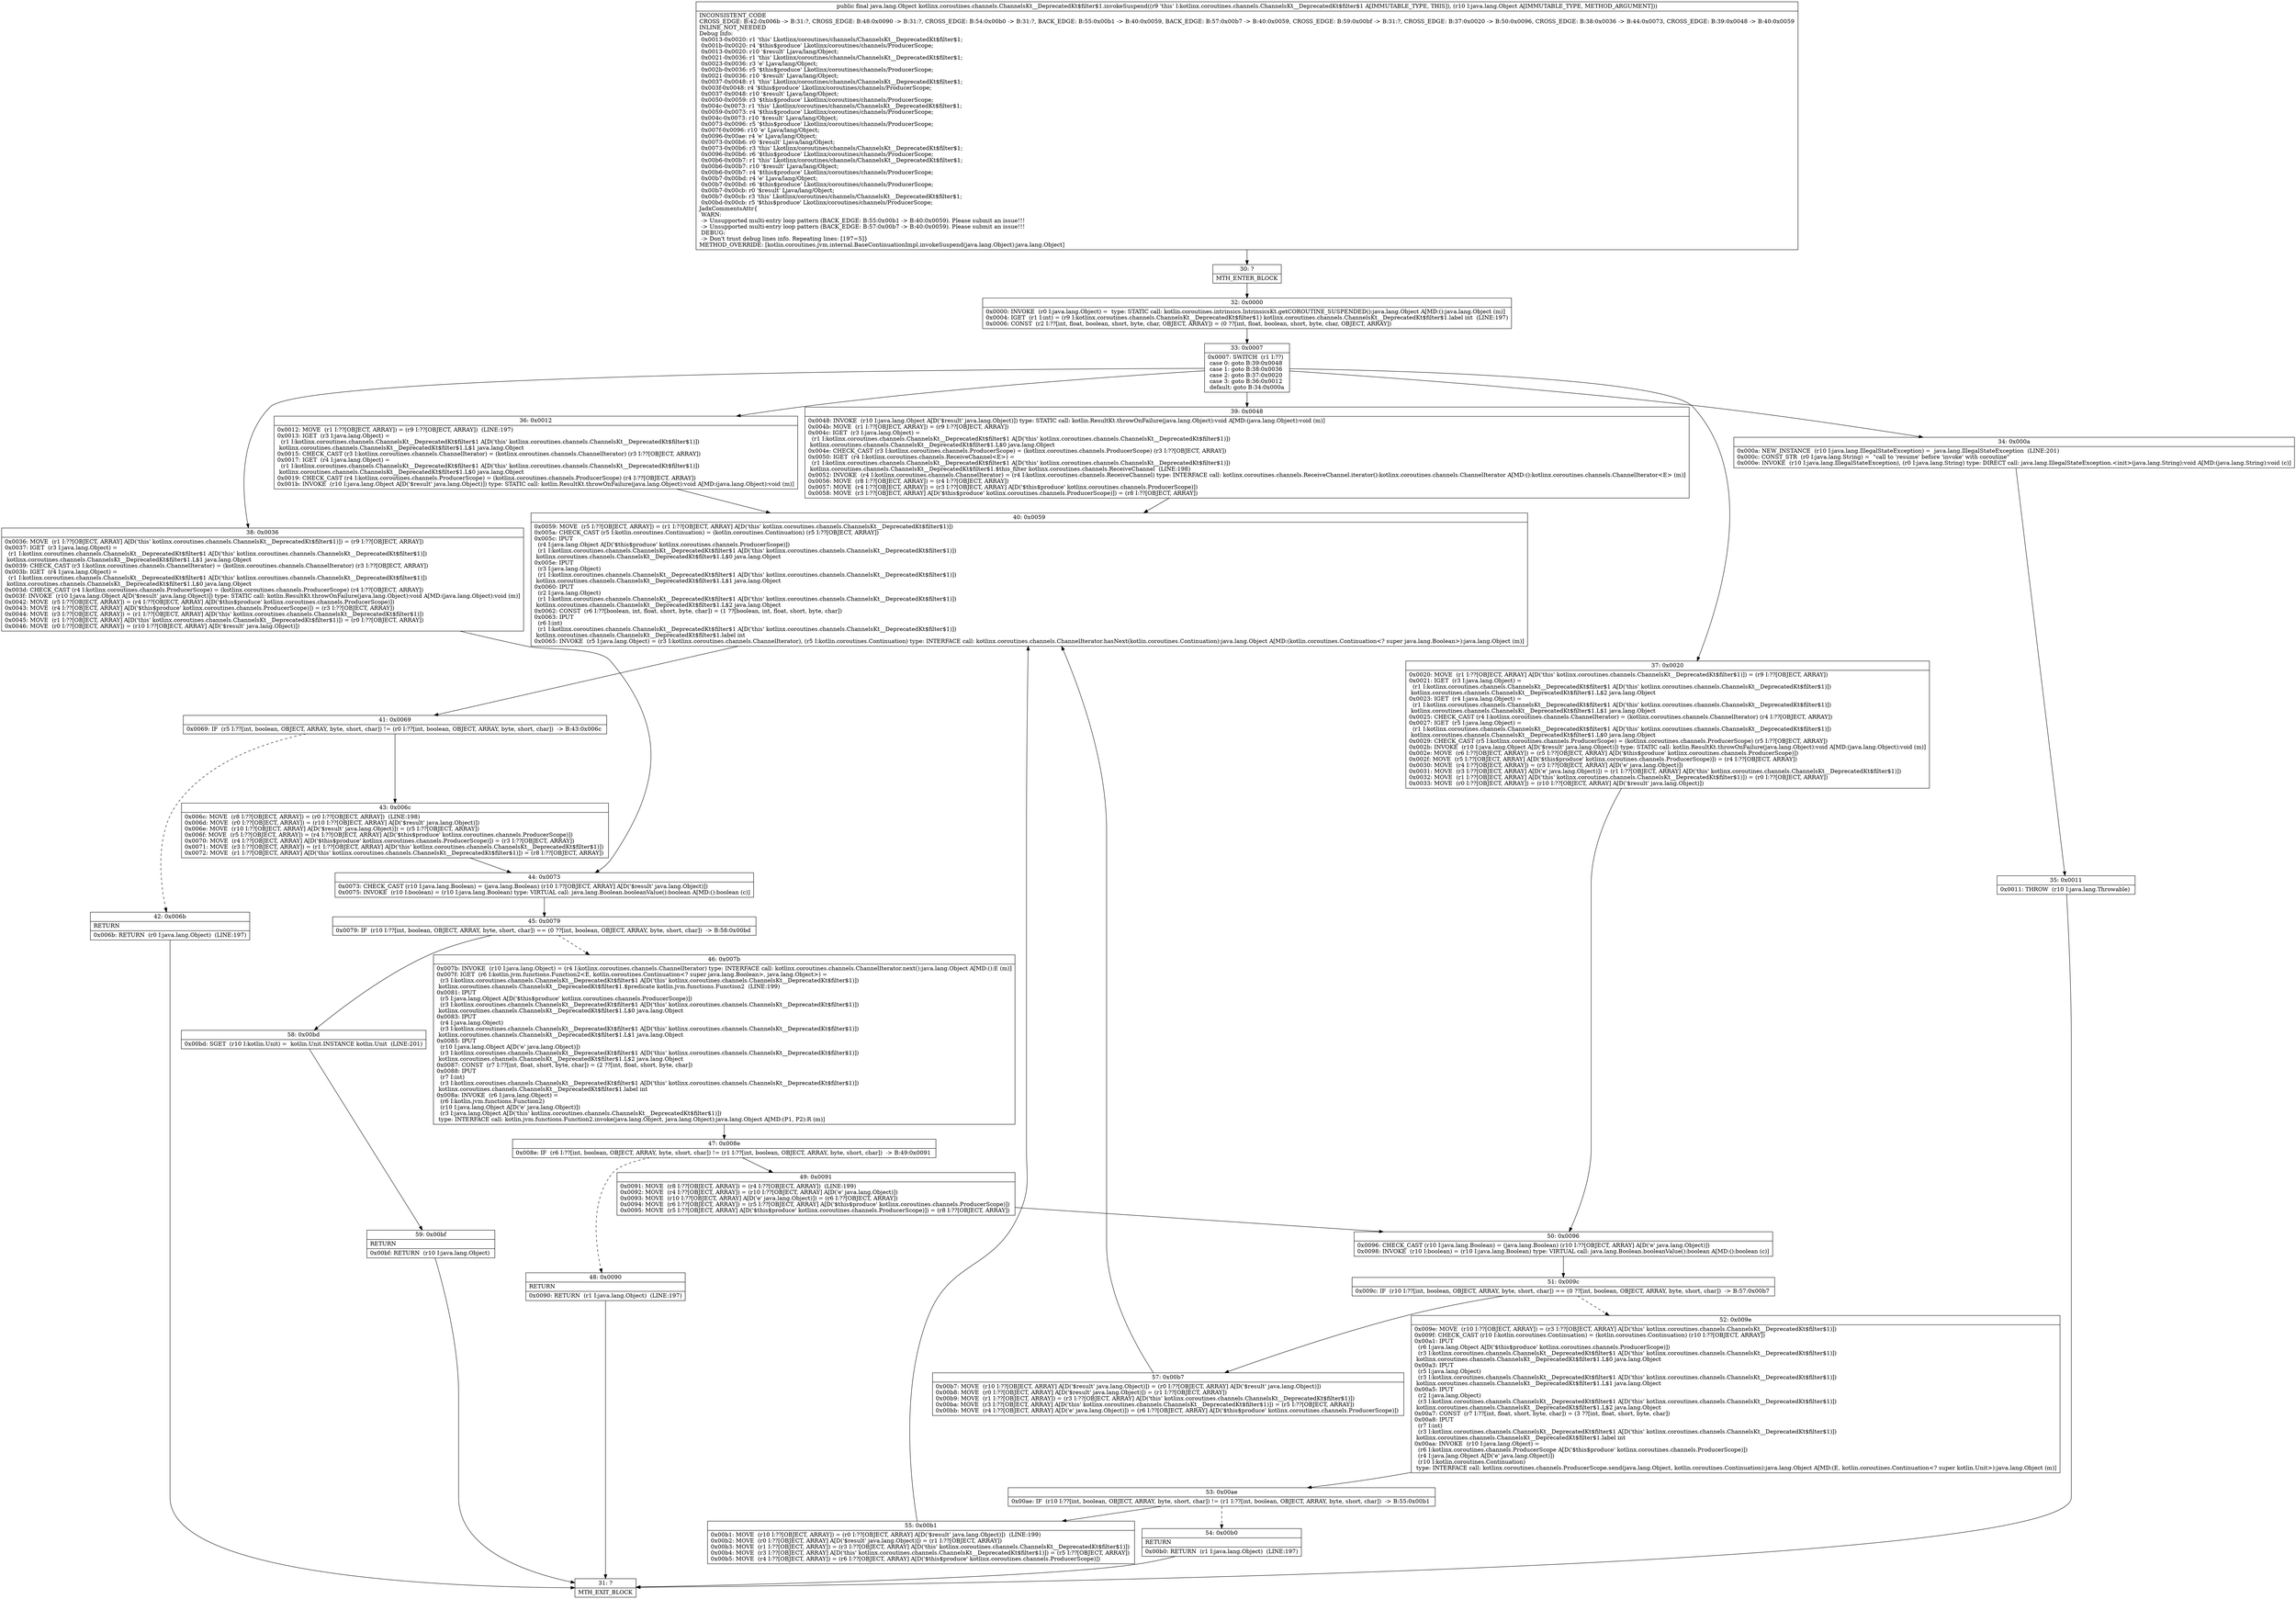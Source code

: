 digraph "CFG forkotlinx.coroutines.channels.ChannelsKt__DeprecatedKt$filter$1.invokeSuspend(Ljava\/lang\/Object;)Ljava\/lang\/Object;" {
Node_30 [shape=record,label="{30\:\ ?|MTH_ENTER_BLOCK\l}"];
Node_32 [shape=record,label="{32\:\ 0x0000|0x0000: INVOKE  (r0 I:java.lang.Object) =  type: STATIC call: kotlin.coroutines.intrinsics.IntrinsicsKt.getCOROUTINE_SUSPENDED():java.lang.Object A[MD:():java.lang.Object (m)]\l0x0004: IGET  (r1 I:int) = (r9 I:kotlinx.coroutines.channels.ChannelsKt__DeprecatedKt$filter$1) kotlinx.coroutines.channels.ChannelsKt__DeprecatedKt$filter$1.label int  (LINE:197)\l0x0006: CONST  (r2 I:??[int, float, boolean, short, byte, char, OBJECT, ARRAY]) = (0 ??[int, float, boolean, short, byte, char, OBJECT, ARRAY]) \l}"];
Node_33 [shape=record,label="{33\:\ 0x0007|0x0007: SWITCH  (r1 I:??)\l case 0: goto B:39:0x0048\l case 1: goto B:38:0x0036\l case 2: goto B:37:0x0020\l case 3: goto B:36:0x0012\l default: goto B:34:0x000a \l}"];
Node_34 [shape=record,label="{34\:\ 0x000a|0x000a: NEW_INSTANCE  (r10 I:java.lang.IllegalStateException) =  java.lang.IllegalStateException  (LINE:201)\l0x000c: CONST_STR  (r0 I:java.lang.String) =  \"call to 'resume' before 'invoke' with coroutine\" \l0x000e: INVOKE  (r10 I:java.lang.IllegalStateException), (r0 I:java.lang.String) type: DIRECT call: java.lang.IllegalStateException.\<init\>(java.lang.String):void A[MD:(java.lang.String):void (c)]\l}"];
Node_35 [shape=record,label="{35\:\ 0x0011|0x0011: THROW  (r10 I:java.lang.Throwable) \l}"];
Node_31 [shape=record,label="{31\:\ ?|MTH_EXIT_BLOCK\l}"];
Node_36 [shape=record,label="{36\:\ 0x0012|0x0012: MOVE  (r1 I:??[OBJECT, ARRAY]) = (r9 I:??[OBJECT, ARRAY])  (LINE:197)\l0x0013: IGET  (r3 I:java.lang.Object) = \l  (r1 I:kotlinx.coroutines.channels.ChannelsKt__DeprecatedKt$filter$1 A[D('this' kotlinx.coroutines.channels.ChannelsKt__DeprecatedKt$filter$1)])\l kotlinx.coroutines.channels.ChannelsKt__DeprecatedKt$filter$1.L$1 java.lang.Object \l0x0015: CHECK_CAST (r3 I:kotlinx.coroutines.channels.ChannelIterator) = (kotlinx.coroutines.channels.ChannelIterator) (r3 I:??[OBJECT, ARRAY]) \l0x0017: IGET  (r4 I:java.lang.Object) = \l  (r1 I:kotlinx.coroutines.channels.ChannelsKt__DeprecatedKt$filter$1 A[D('this' kotlinx.coroutines.channels.ChannelsKt__DeprecatedKt$filter$1)])\l kotlinx.coroutines.channels.ChannelsKt__DeprecatedKt$filter$1.L$0 java.lang.Object \l0x0019: CHECK_CAST (r4 I:kotlinx.coroutines.channels.ProducerScope) = (kotlinx.coroutines.channels.ProducerScope) (r4 I:??[OBJECT, ARRAY]) \l0x001b: INVOKE  (r10 I:java.lang.Object A[D('$result' java.lang.Object)]) type: STATIC call: kotlin.ResultKt.throwOnFailure(java.lang.Object):void A[MD:(java.lang.Object):void (m)]\l}"];
Node_40 [shape=record,label="{40\:\ 0x0059|0x0059: MOVE  (r5 I:??[OBJECT, ARRAY]) = (r1 I:??[OBJECT, ARRAY] A[D('this' kotlinx.coroutines.channels.ChannelsKt__DeprecatedKt$filter$1)]) \l0x005a: CHECK_CAST (r5 I:kotlin.coroutines.Continuation) = (kotlin.coroutines.Continuation) (r5 I:??[OBJECT, ARRAY]) \l0x005c: IPUT  \l  (r4 I:java.lang.Object A[D('$this$produce' kotlinx.coroutines.channels.ProducerScope)])\l  (r1 I:kotlinx.coroutines.channels.ChannelsKt__DeprecatedKt$filter$1 A[D('this' kotlinx.coroutines.channels.ChannelsKt__DeprecatedKt$filter$1)])\l kotlinx.coroutines.channels.ChannelsKt__DeprecatedKt$filter$1.L$0 java.lang.Object \l0x005e: IPUT  \l  (r3 I:java.lang.Object)\l  (r1 I:kotlinx.coroutines.channels.ChannelsKt__DeprecatedKt$filter$1 A[D('this' kotlinx.coroutines.channels.ChannelsKt__DeprecatedKt$filter$1)])\l kotlinx.coroutines.channels.ChannelsKt__DeprecatedKt$filter$1.L$1 java.lang.Object \l0x0060: IPUT  \l  (r2 I:java.lang.Object)\l  (r1 I:kotlinx.coroutines.channels.ChannelsKt__DeprecatedKt$filter$1 A[D('this' kotlinx.coroutines.channels.ChannelsKt__DeprecatedKt$filter$1)])\l kotlinx.coroutines.channels.ChannelsKt__DeprecatedKt$filter$1.L$2 java.lang.Object \l0x0062: CONST  (r6 I:??[boolean, int, float, short, byte, char]) = (1 ??[boolean, int, float, short, byte, char]) \l0x0063: IPUT  \l  (r6 I:int)\l  (r1 I:kotlinx.coroutines.channels.ChannelsKt__DeprecatedKt$filter$1 A[D('this' kotlinx.coroutines.channels.ChannelsKt__DeprecatedKt$filter$1)])\l kotlinx.coroutines.channels.ChannelsKt__DeprecatedKt$filter$1.label int \l0x0065: INVOKE  (r5 I:java.lang.Object) = (r3 I:kotlinx.coroutines.channels.ChannelIterator), (r5 I:kotlin.coroutines.Continuation) type: INTERFACE call: kotlinx.coroutines.channels.ChannelIterator.hasNext(kotlin.coroutines.Continuation):java.lang.Object A[MD:(kotlin.coroutines.Continuation\<? super java.lang.Boolean\>):java.lang.Object (m)]\l}"];
Node_41 [shape=record,label="{41\:\ 0x0069|0x0069: IF  (r5 I:??[int, boolean, OBJECT, ARRAY, byte, short, char]) != (r0 I:??[int, boolean, OBJECT, ARRAY, byte, short, char])  \-\> B:43:0x006c \l}"];
Node_42 [shape=record,label="{42\:\ 0x006b|RETURN\l|0x006b: RETURN  (r0 I:java.lang.Object)  (LINE:197)\l}"];
Node_43 [shape=record,label="{43\:\ 0x006c|0x006c: MOVE  (r8 I:??[OBJECT, ARRAY]) = (r0 I:??[OBJECT, ARRAY])  (LINE:198)\l0x006d: MOVE  (r0 I:??[OBJECT, ARRAY]) = (r10 I:??[OBJECT, ARRAY] A[D('$result' java.lang.Object)]) \l0x006e: MOVE  (r10 I:??[OBJECT, ARRAY] A[D('$result' java.lang.Object)]) = (r5 I:??[OBJECT, ARRAY]) \l0x006f: MOVE  (r5 I:??[OBJECT, ARRAY]) = (r4 I:??[OBJECT, ARRAY] A[D('$this$produce' kotlinx.coroutines.channels.ProducerScope)]) \l0x0070: MOVE  (r4 I:??[OBJECT, ARRAY] A[D('$this$produce' kotlinx.coroutines.channels.ProducerScope)]) = (r3 I:??[OBJECT, ARRAY]) \l0x0071: MOVE  (r3 I:??[OBJECT, ARRAY]) = (r1 I:??[OBJECT, ARRAY] A[D('this' kotlinx.coroutines.channels.ChannelsKt__DeprecatedKt$filter$1)]) \l0x0072: MOVE  (r1 I:??[OBJECT, ARRAY] A[D('this' kotlinx.coroutines.channels.ChannelsKt__DeprecatedKt$filter$1)]) = (r8 I:??[OBJECT, ARRAY]) \l}"];
Node_44 [shape=record,label="{44\:\ 0x0073|0x0073: CHECK_CAST (r10 I:java.lang.Boolean) = (java.lang.Boolean) (r10 I:??[OBJECT, ARRAY] A[D('$result' java.lang.Object)]) \l0x0075: INVOKE  (r10 I:boolean) = (r10 I:java.lang.Boolean) type: VIRTUAL call: java.lang.Boolean.booleanValue():boolean A[MD:():boolean (c)]\l}"];
Node_45 [shape=record,label="{45\:\ 0x0079|0x0079: IF  (r10 I:??[int, boolean, OBJECT, ARRAY, byte, short, char]) == (0 ??[int, boolean, OBJECT, ARRAY, byte, short, char])  \-\> B:58:0x00bd \l}"];
Node_46 [shape=record,label="{46\:\ 0x007b|0x007b: INVOKE  (r10 I:java.lang.Object) = (r4 I:kotlinx.coroutines.channels.ChannelIterator) type: INTERFACE call: kotlinx.coroutines.channels.ChannelIterator.next():java.lang.Object A[MD:():E (m)]\l0x007f: IGET  (r6 I:kotlin.jvm.functions.Function2\<E, kotlin.coroutines.Continuation\<? super java.lang.Boolean\>, java.lang.Object\>) = \l  (r3 I:kotlinx.coroutines.channels.ChannelsKt__DeprecatedKt$filter$1 A[D('this' kotlinx.coroutines.channels.ChannelsKt__DeprecatedKt$filter$1)])\l kotlinx.coroutines.channels.ChannelsKt__DeprecatedKt$filter$1.$predicate kotlin.jvm.functions.Function2  (LINE:199)\l0x0081: IPUT  \l  (r5 I:java.lang.Object A[D('$this$produce' kotlinx.coroutines.channels.ProducerScope)])\l  (r3 I:kotlinx.coroutines.channels.ChannelsKt__DeprecatedKt$filter$1 A[D('this' kotlinx.coroutines.channels.ChannelsKt__DeprecatedKt$filter$1)])\l kotlinx.coroutines.channels.ChannelsKt__DeprecatedKt$filter$1.L$0 java.lang.Object \l0x0083: IPUT  \l  (r4 I:java.lang.Object)\l  (r3 I:kotlinx.coroutines.channels.ChannelsKt__DeprecatedKt$filter$1 A[D('this' kotlinx.coroutines.channels.ChannelsKt__DeprecatedKt$filter$1)])\l kotlinx.coroutines.channels.ChannelsKt__DeprecatedKt$filter$1.L$1 java.lang.Object \l0x0085: IPUT  \l  (r10 I:java.lang.Object A[D('e' java.lang.Object)])\l  (r3 I:kotlinx.coroutines.channels.ChannelsKt__DeprecatedKt$filter$1 A[D('this' kotlinx.coroutines.channels.ChannelsKt__DeprecatedKt$filter$1)])\l kotlinx.coroutines.channels.ChannelsKt__DeprecatedKt$filter$1.L$2 java.lang.Object \l0x0087: CONST  (r7 I:??[int, float, short, byte, char]) = (2 ??[int, float, short, byte, char]) \l0x0088: IPUT  \l  (r7 I:int)\l  (r3 I:kotlinx.coroutines.channels.ChannelsKt__DeprecatedKt$filter$1 A[D('this' kotlinx.coroutines.channels.ChannelsKt__DeprecatedKt$filter$1)])\l kotlinx.coroutines.channels.ChannelsKt__DeprecatedKt$filter$1.label int \l0x008a: INVOKE  (r6 I:java.lang.Object) = \l  (r6 I:kotlin.jvm.functions.Function2)\l  (r10 I:java.lang.Object A[D('e' java.lang.Object)])\l  (r3 I:java.lang.Object A[D('this' kotlinx.coroutines.channels.ChannelsKt__DeprecatedKt$filter$1)])\l type: INTERFACE call: kotlin.jvm.functions.Function2.invoke(java.lang.Object, java.lang.Object):java.lang.Object A[MD:(P1, P2):R (m)]\l}"];
Node_47 [shape=record,label="{47\:\ 0x008e|0x008e: IF  (r6 I:??[int, boolean, OBJECT, ARRAY, byte, short, char]) != (r1 I:??[int, boolean, OBJECT, ARRAY, byte, short, char])  \-\> B:49:0x0091 \l}"];
Node_48 [shape=record,label="{48\:\ 0x0090|RETURN\l|0x0090: RETURN  (r1 I:java.lang.Object)  (LINE:197)\l}"];
Node_49 [shape=record,label="{49\:\ 0x0091|0x0091: MOVE  (r8 I:??[OBJECT, ARRAY]) = (r4 I:??[OBJECT, ARRAY])  (LINE:199)\l0x0092: MOVE  (r4 I:??[OBJECT, ARRAY]) = (r10 I:??[OBJECT, ARRAY] A[D('e' java.lang.Object)]) \l0x0093: MOVE  (r10 I:??[OBJECT, ARRAY] A[D('e' java.lang.Object)]) = (r6 I:??[OBJECT, ARRAY]) \l0x0094: MOVE  (r6 I:??[OBJECT, ARRAY]) = (r5 I:??[OBJECT, ARRAY] A[D('$this$produce' kotlinx.coroutines.channels.ProducerScope)]) \l0x0095: MOVE  (r5 I:??[OBJECT, ARRAY] A[D('$this$produce' kotlinx.coroutines.channels.ProducerScope)]) = (r8 I:??[OBJECT, ARRAY]) \l}"];
Node_50 [shape=record,label="{50\:\ 0x0096|0x0096: CHECK_CAST (r10 I:java.lang.Boolean) = (java.lang.Boolean) (r10 I:??[OBJECT, ARRAY] A[D('e' java.lang.Object)]) \l0x0098: INVOKE  (r10 I:boolean) = (r10 I:java.lang.Boolean) type: VIRTUAL call: java.lang.Boolean.booleanValue():boolean A[MD:():boolean (c)]\l}"];
Node_51 [shape=record,label="{51\:\ 0x009c|0x009c: IF  (r10 I:??[int, boolean, OBJECT, ARRAY, byte, short, char]) == (0 ??[int, boolean, OBJECT, ARRAY, byte, short, char])  \-\> B:57:0x00b7 \l}"];
Node_52 [shape=record,label="{52\:\ 0x009e|0x009e: MOVE  (r10 I:??[OBJECT, ARRAY]) = (r3 I:??[OBJECT, ARRAY] A[D('this' kotlinx.coroutines.channels.ChannelsKt__DeprecatedKt$filter$1)]) \l0x009f: CHECK_CAST (r10 I:kotlin.coroutines.Continuation) = (kotlin.coroutines.Continuation) (r10 I:??[OBJECT, ARRAY]) \l0x00a1: IPUT  \l  (r6 I:java.lang.Object A[D('$this$produce' kotlinx.coroutines.channels.ProducerScope)])\l  (r3 I:kotlinx.coroutines.channels.ChannelsKt__DeprecatedKt$filter$1 A[D('this' kotlinx.coroutines.channels.ChannelsKt__DeprecatedKt$filter$1)])\l kotlinx.coroutines.channels.ChannelsKt__DeprecatedKt$filter$1.L$0 java.lang.Object \l0x00a3: IPUT  \l  (r5 I:java.lang.Object)\l  (r3 I:kotlinx.coroutines.channels.ChannelsKt__DeprecatedKt$filter$1 A[D('this' kotlinx.coroutines.channels.ChannelsKt__DeprecatedKt$filter$1)])\l kotlinx.coroutines.channels.ChannelsKt__DeprecatedKt$filter$1.L$1 java.lang.Object \l0x00a5: IPUT  \l  (r2 I:java.lang.Object)\l  (r3 I:kotlinx.coroutines.channels.ChannelsKt__DeprecatedKt$filter$1 A[D('this' kotlinx.coroutines.channels.ChannelsKt__DeprecatedKt$filter$1)])\l kotlinx.coroutines.channels.ChannelsKt__DeprecatedKt$filter$1.L$2 java.lang.Object \l0x00a7: CONST  (r7 I:??[int, float, short, byte, char]) = (3 ??[int, float, short, byte, char]) \l0x00a8: IPUT  \l  (r7 I:int)\l  (r3 I:kotlinx.coroutines.channels.ChannelsKt__DeprecatedKt$filter$1 A[D('this' kotlinx.coroutines.channels.ChannelsKt__DeprecatedKt$filter$1)])\l kotlinx.coroutines.channels.ChannelsKt__DeprecatedKt$filter$1.label int \l0x00aa: INVOKE  (r10 I:java.lang.Object) = \l  (r6 I:kotlinx.coroutines.channels.ProducerScope A[D('$this$produce' kotlinx.coroutines.channels.ProducerScope)])\l  (r4 I:java.lang.Object A[D('e' java.lang.Object)])\l  (r10 I:kotlin.coroutines.Continuation)\l type: INTERFACE call: kotlinx.coroutines.channels.ProducerScope.send(java.lang.Object, kotlin.coroutines.Continuation):java.lang.Object A[MD:(E, kotlin.coroutines.Continuation\<? super kotlin.Unit\>):java.lang.Object (m)]\l}"];
Node_53 [shape=record,label="{53\:\ 0x00ae|0x00ae: IF  (r10 I:??[int, boolean, OBJECT, ARRAY, byte, short, char]) != (r1 I:??[int, boolean, OBJECT, ARRAY, byte, short, char])  \-\> B:55:0x00b1 \l}"];
Node_54 [shape=record,label="{54\:\ 0x00b0|RETURN\l|0x00b0: RETURN  (r1 I:java.lang.Object)  (LINE:197)\l}"];
Node_55 [shape=record,label="{55\:\ 0x00b1|0x00b1: MOVE  (r10 I:??[OBJECT, ARRAY]) = (r0 I:??[OBJECT, ARRAY] A[D('$result' java.lang.Object)])  (LINE:199)\l0x00b2: MOVE  (r0 I:??[OBJECT, ARRAY] A[D('$result' java.lang.Object)]) = (r1 I:??[OBJECT, ARRAY]) \l0x00b3: MOVE  (r1 I:??[OBJECT, ARRAY]) = (r3 I:??[OBJECT, ARRAY] A[D('this' kotlinx.coroutines.channels.ChannelsKt__DeprecatedKt$filter$1)]) \l0x00b4: MOVE  (r3 I:??[OBJECT, ARRAY] A[D('this' kotlinx.coroutines.channels.ChannelsKt__DeprecatedKt$filter$1)]) = (r5 I:??[OBJECT, ARRAY]) \l0x00b5: MOVE  (r4 I:??[OBJECT, ARRAY]) = (r6 I:??[OBJECT, ARRAY] A[D('$this$produce' kotlinx.coroutines.channels.ProducerScope)]) \l}"];
Node_57 [shape=record,label="{57\:\ 0x00b7|0x00b7: MOVE  (r10 I:??[OBJECT, ARRAY] A[D('$result' java.lang.Object)]) = (r0 I:??[OBJECT, ARRAY] A[D('$result' java.lang.Object)]) \l0x00b8: MOVE  (r0 I:??[OBJECT, ARRAY] A[D('$result' java.lang.Object)]) = (r1 I:??[OBJECT, ARRAY]) \l0x00b9: MOVE  (r1 I:??[OBJECT, ARRAY]) = (r3 I:??[OBJECT, ARRAY] A[D('this' kotlinx.coroutines.channels.ChannelsKt__DeprecatedKt$filter$1)]) \l0x00ba: MOVE  (r3 I:??[OBJECT, ARRAY] A[D('this' kotlinx.coroutines.channels.ChannelsKt__DeprecatedKt$filter$1)]) = (r5 I:??[OBJECT, ARRAY]) \l0x00bb: MOVE  (r4 I:??[OBJECT, ARRAY] A[D('e' java.lang.Object)]) = (r6 I:??[OBJECT, ARRAY] A[D('$this$produce' kotlinx.coroutines.channels.ProducerScope)]) \l}"];
Node_58 [shape=record,label="{58\:\ 0x00bd|0x00bd: SGET  (r10 I:kotlin.Unit) =  kotlin.Unit.INSTANCE kotlin.Unit  (LINE:201)\l}"];
Node_59 [shape=record,label="{59\:\ 0x00bf|RETURN\l|0x00bf: RETURN  (r10 I:java.lang.Object) \l}"];
Node_37 [shape=record,label="{37\:\ 0x0020|0x0020: MOVE  (r1 I:??[OBJECT, ARRAY] A[D('this' kotlinx.coroutines.channels.ChannelsKt__DeprecatedKt$filter$1)]) = (r9 I:??[OBJECT, ARRAY]) \l0x0021: IGET  (r3 I:java.lang.Object) = \l  (r1 I:kotlinx.coroutines.channels.ChannelsKt__DeprecatedKt$filter$1 A[D('this' kotlinx.coroutines.channels.ChannelsKt__DeprecatedKt$filter$1)])\l kotlinx.coroutines.channels.ChannelsKt__DeprecatedKt$filter$1.L$2 java.lang.Object \l0x0023: IGET  (r4 I:java.lang.Object) = \l  (r1 I:kotlinx.coroutines.channels.ChannelsKt__DeprecatedKt$filter$1 A[D('this' kotlinx.coroutines.channels.ChannelsKt__DeprecatedKt$filter$1)])\l kotlinx.coroutines.channels.ChannelsKt__DeprecatedKt$filter$1.L$1 java.lang.Object \l0x0025: CHECK_CAST (r4 I:kotlinx.coroutines.channels.ChannelIterator) = (kotlinx.coroutines.channels.ChannelIterator) (r4 I:??[OBJECT, ARRAY]) \l0x0027: IGET  (r5 I:java.lang.Object) = \l  (r1 I:kotlinx.coroutines.channels.ChannelsKt__DeprecatedKt$filter$1 A[D('this' kotlinx.coroutines.channels.ChannelsKt__DeprecatedKt$filter$1)])\l kotlinx.coroutines.channels.ChannelsKt__DeprecatedKt$filter$1.L$0 java.lang.Object \l0x0029: CHECK_CAST (r5 I:kotlinx.coroutines.channels.ProducerScope) = (kotlinx.coroutines.channels.ProducerScope) (r5 I:??[OBJECT, ARRAY]) \l0x002b: INVOKE  (r10 I:java.lang.Object A[D('$result' java.lang.Object)]) type: STATIC call: kotlin.ResultKt.throwOnFailure(java.lang.Object):void A[MD:(java.lang.Object):void (m)]\l0x002e: MOVE  (r6 I:??[OBJECT, ARRAY]) = (r5 I:??[OBJECT, ARRAY] A[D('$this$produce' kotlinx.coroutines.channels.ProducerScope)]) \l0x002f: MOVE  (r5 I:??[OBJECT, ARRAY] A[D('$this$produce' kotlinx.coroutines.channels.ProducerScope)]) = (r4 I:??[OBJECT, ARRAY]) \l0x0030: MOVE  (r4 I:??[OBJECT, ARRAY]) = (r3 I:??[OBJECT, ARRAY] A[D('e' java.lang.Object)]) \l0x0031: MOVE  (r3 I:??[OBJECT, ARRAY] A[D('e' java.lang.Object)]) = (r1 I:??[OBJECT, ARRAY] A[D('this' kotlinx.coroutines.channels.ChannelsKt__DeprecatedKt$filter$1)]) \l0x0032: MOVE  (r1 I:??[OBJECT, ARRAY] A[D('this' kotlinx.coroutines.channels.ChannelsKt__DeprecatedKt$filter$1)]) = (r0 I:??[OBJECT, ARRAY]) \l0x0033: MOVE  (r0 I:??[OBJECT, ARRAY]) = (r10 I:??[OBJECT, ARRAY] A[D('$result' java.lang.Object)]) \l}"];
Node_38 [shape=record,label="{38\:\ 0x0036|0x0036: MOVE  (r1 I:??[OBJECT, ARRAY] A[D('this' kotlinx.coroutines.channels.ChannelsKt__DeprecatedKt$filter$1)]) = (r9 I:??[OBJECT, ARRAY]) \l0x0037: IGET  (r3 I:java.lang.Object) = \l  (r1 I:kotlinx.coroutines.channels.ChannelsKt__DeprecatedKt$filter$1 A[D('this' kotlinx.coroutines.channels.ChannelsKt__DeprecatedKt$filter$1)])\l kotlinx.coroutines.channels.ChannelsKt__DeprecatedKt$filter$1.L$1 java.lang.Object \l0x0039: CHECK_CAST (r3 I:kotlinx.coroutines.channels.ChannelIterator) = (kotlinx.coroutines.channels.ChannelIterator) (r3 I:??[OBJECT, ARRAY]) \l0x003b: IGET  (r4 I:java.lang.Object) = \l  (r1 I:kotlinx.coroutines.channels.ChannelsKt__DeprecatedKt$filter$1 A[D('this' kotlinx.coroutines.channels.ChannelsKt__DeprecatedKt$filter$1)])\l kotlinx.coroutines.channels.ChannelsKt__DeprecatedKt$filter$1.L$0 java.lang.Object \l0x003d: CHECK_CAST (r4 I:kotlinx.coroutines.channels.ProducerScope) = (kotlinx.coroutines.channels.ProducerScope) (r4 I:??[OBJECT, ARRAY]) \l0x003f: INVOKE  (r10 I:java.lang.Object A[D('$result' java.lang.Object)]) type: STATIC call: kotlin.ResultKt.throwOnFailure(java.lang.Object):void A[MD:(java.lang.Object):void (m)]\l0x0042: MOVE  (r5 I:??[OBJECT, ARRAY]) = (r4 I:??[OBJECT, ARRAY] A[D('$this$produce' kotlinx.coroutines.channels.ProducerScope)]) \l0x0043: MOVE  (r4 I:??[OBJECT, ARRAY] A[D('$this$produce' kotlinx.coroutines.channels.ProducerScope)]) = (r3 I:??[OBJECT, ARRAY]) \l0x0044: MOVE  (r3 I:??[OBJECT, ARRAY]) = (r1 I:??[OBJECT, ARRAY] A[D('this' kotlinx.coroutines.channels.ChannelsKt__DeprecatedKt$filter$1)]) \l0x0045: MOVE  (r1 I:??[OBJECT, ARRAY] A[D('this' kotlinx.coroutines.channels.ChannelsKt__DeprecatedKt$filter$1)]) = (r0 I:??[OBJECT, ARRAY]) \l0x0046: MOVE  (r0 I:??[OBJECT, ARRAY]) = (r10 I:??[OBJECT, ARRAY] A[D('$result' java.lang.Object)]) \l}"];
Node_39 [shape=record,label="{39\:\ 0x0048|0x0048: INVOKE  (r10 I:java.lang.Object A[D('$result' java.lang.Object)]) type: STATIC call: kotlin.ResultKt.throwOnFailure(java.lang.Object):void A[MD:(java.lang.Object):void (m)]\l0x004b: MOVE  (r1 I:??[OBJECT, ARRAY]) = (r9 I:??[OBJECT, ARRAY]) \l0x004c: IGET  (r3 I:java.lang.Object) = \l  (r1 I:kotlinx.coroutines.channels.ChannelsKt__DeprecatedKt$filter$1 A[D('this' kotlinx.coroutines.channels.ChannelsKt__DeprecatedKt$filter$1)])\l kotlinx.coroutines.channels.ChannelsKt__DeprecatedKt$filter$1.L$0 java.lang.Object \l0x004e: CHECK_CAST (r3 I:kotlinx.coroutines.channels.ProducerScope) = (kotlinx.coroutines.channels.ProducerScope) (r3 I:??[OBJECT, ARRAY]) \l0x0050: IGET  (r4 I:kotlinx.coroutines.channels.ReceiveChannel\<E\>) = \l  (r1 I:kotlinx.coroutines.channels.ChannelsKt__DeprecatedKt$filter$1 A[D('this' kotlinx.coroutines.channels.ChannelsKt__DeprecatedKt$filter$1)])\l kotlinx.coroutines.channels.ChannelsKt__DeprecatedKt$filter$1.$this_filter kotlinx.coroutines.channels.ReceiveChannel  (LINE:198)\l0x0052: INVOKE  (r4 I:kotlinx.coroutines.channels.ChannelIterator) = (r4 I:kotlinx.coroutines.channels.ReceiveChannel) type: INTERFACE call: kotlinx.coroutines.channels.ReceiveChannel.iterator():kotlinx.coroutines.channels.ChannelIterator A[MD:():kotlinx.coroutines.channels.ChannelIterator\<E\> (m)]\l0x0056: MOVE  (r8 I:??[OBJECT, ARRAY]) = (r4 I:??[OBJECT, ARRAY]) \l0x0057: MOVE  (r4 I:??[OBJECT, ARRAY]) = (r3 I:??[OBJECT, ARRAY] A[D('$this$produce' kotlinx.coroutines.channels.ProducerScope)]) \l0x0058: MOVE  (r3 I:??[OBJECT, ARRAY] A[D('$this$produce' kotlinx.coroutines.channels.ProducerScope)]) = (r8 I:??[OBJECT, ARRAY]) \l}"];
MethodNode[shape=record,label="{public final java.lang.Object kotlinx.coroutines.channels.ChannelsKt__DeprecatedKt$filter$1.invokeSuspend((r9 'this' I:kotlinx.coroutines.channels.ChannelsKt__DeprecatedKt$filter$1 A[IMMUTABLE_TYPE, THIS]), (r10 I:java.lang.Object A[IMMUTABLE_TYPE, METHOD_ARGUMENT]))  | INCONSISTENT_CODE\lCROSS_EDGE: B:42:0x006b \-\> B:31:?, CROSS_EDGE: B:48:0x0090 \-\> B:31:?, CROSS_EDGE: B:54:0x00b0 \-\> B:31:?, BACK_EDGE: B:55:0x00b1 \-\> B:40:0x0059, BACK_EDGE: B:57:0x00b7 \-\> B:40:0x0059, CROSS_EDGE: B:59:0x00bf \-\> B:31:?, CROSS_EDGE: B:37:0x0020 \-\> B:50:0x0096, CROSS_EDGE: B:38:0x0036 \-\> B:44:0x0073, CROSS_EDGE: B:39:0x0048 \-\> B:40:0x0059\lINLINE_NOT_NEEDED\lDebug Info:\l  0x0013\-0x0020: r1 'this' Lkotlinx\/coroutines\/channels\/ChannelsKt__DeprecatedKt$filter$1;\l  0x001b\-0x0020: r4 '$this$produce' Lkotlinx\/coroutines\/channels\/ProducerScope;\l  0x0013\-0x0020: r10 '$result' Ljava\/lang\/Object;\l  0x0021\-0x0036: r1 'this' Lkotlinx\/coroutines\/channels\/ChannelsKt__DeprecatedKt$filter$1;\l  0x0023\-0x0036: r3 'e' Ljava\/lang\/Object;\l  0x002b\-0x0036: r5 '$this$produce' Lkotlinx\/coroutines\/channels\/ProducerScope;\l  0x0021\-0x0036: r10 '$result' Ljava\/lang\/Object;\l  0x0037\-0x0048: r1 'this' Lkotlinx\/coroutines\/channels\/ChannelsKt__DeprecatedKt$filter$1;\l  0x003f\-0x0048: r4 '$this$produce' Lkotlinx\/coroutines\/channels\/ProducerScope;\l  0x0037\-0x0048: r10 '$result' Ljava\/lang\/Object;\l  0x0050\-0x0059: r3 '$this$produce' Lkotlinx\/coroutines\/channels\/ProducerScope;\l  0x004c\-0x0073: r1 'this' Lkotlinx\/coroutines\/channels\/ChannelsKt__DeprecatedKt$filter$1;\l  0x0059\-0x0073: r4 '$this$produce' Lkotlinx\/coroutines\/channels\/ProducerScope;\l  0x004c\-0x0073: r10 '$result' Ljava\/lang\/Object;\l  0x0073\-0x0096: r5 '$this$produce' Lkotlinx\/coroutines\/channels\/ProducerScope;\l  0x007f\-0x0096: r10 'e' Ljava\/lang\/Object;\l  0x0096\-0x00ae: r4 'e' Ljava\/lang\/Object;\l  0x0073\-0x00b6: r0 '$result' Ljava\/lang\/Object;\l  0x0073\-0x00b6: r3 'this' Lkotlinx\/coroutines\/channels\/ChannelsKt__DeprecatedKt$filter$1;\l  0x0096\-0x00b6: r6 '$this$produce' Lkotlinx\/coroutines\/channels\/ProducerScope;\l  0x00b6\-0x00b7: r1 'this' Lkotlinx\/coroutines\/channels\/ChannelsKt__DeprecatedKt$filter$1;\l  0x00b6\-0x00b7: r10 '$result' Ljava\/lang\/Object;\l  0x00b6\-0x00b7: r4 '$this$produce' Lkotlinx\/coroutines\/channels\/ProducerScope;\l  0x00b7\-0x00bd: r4 'e' Ljava\/lang\/Object;\l  0x00b7\-0x00bd: r6 '$this$produce' Lkotlinx\/coroutines\/channels\/ProducerScope;\l  0x00b7\-0x00cb: r0 '$result' Ljava\/lang\/Object;\l  0x00b7\-0x00cb: r3 'this' Lkotlinx\/coroutines\/channels\/ChannelsKt__DeprecatedKt$filter$1;\l  0x00bd\-0x00cb: r5 '$this$produce' Lkotlinx\/coroutines\/channels\/ProducerScope;\lJadxCommentsAttr\{\l WARN: \l \-\> Unsupported multi\-entry loop pattern (BACK_EDGE: B:55:0x00b1 \-\> B:40:0x0059). Please submit an issue!!!\l \-\> Unsupported multi\-entry loop pattern (BACK_EDGE: B:57:0x00b7 \-\> B:40:0x0059). Please submit an issue!!!\l DEBUG: \l \-\> Don't trust debug lines info. Repeating lines: [197=5]\}\lMETHOD_OVERRIDE: [kotlin.coroutines.jvm.internal.BaseContinuationImpl.invokeSuspend(java.lang.Object):java.lang.Object]\l}"];
MethodNode -> Node_30;Node_30 -> Node_32;
Node_32 -> Node_33;
Node_33 -> Node_34;
Node_33 -> Node_36;
Node_33 -> Node_37;
Node_33 -> Node_38;
Node_33 -> Node_39;
Node_34 -> Node_35;
Node_35 -> Node_31;
Node_36 -> Node_40;
Node_40 -> Node_41;
Node_41 -> Node_42[style=dashed];
Node_41 -> Node_43;
Node_42 -> Node_31;
Node_43 -> Node_44;
Node_44 -> Node_45;
Node_45 -> Node_46[style=dashed];
Node_45 -> Node_58;
Node_46 -> Node_47;
Node_47 -> Node_48[style=dashed];
Node_47 -> Node_49;
Node_48 -> Node_31;
Node_49 -> Node_50;
Node_50 -> Node_51;
Node_51 -> Node_52[style=dashed];
Node_51 -> Node_57;
Node_52 -> Node_53;
Node_53 -> Node_54[style=dashed];
Node_53 -> Node_55;
Node_54 -> Node_31;
Node_55 -> Node_40;
Node_57 -> Node_40;
Node_58 -> Node_59;
Node_59 -> Node_31;
Node_37 -> Node_50;
Node_38 -> Node_44;
Node_39 -> Node_40;
}

